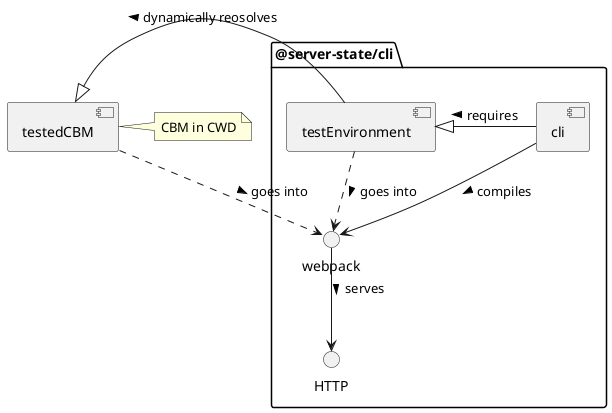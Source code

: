 @startuml

component testedCBM
note right
    CBM in CWD
end note

package "@server-state/cli" as sersta {
component "cli"

[testEnvironment] <|- [cli]: < requires

component testEnvironment

[cli] --> webpack: > compiles
webpack --> HTTP: > serves
testEnvironment ..> webpack: > goes into
testedCBM ..> webpack: > goes into
}

testEnvironment -|>testedCBM: > dynamically reosolves

testedCBM -[hidden]> webpack
@enduml
